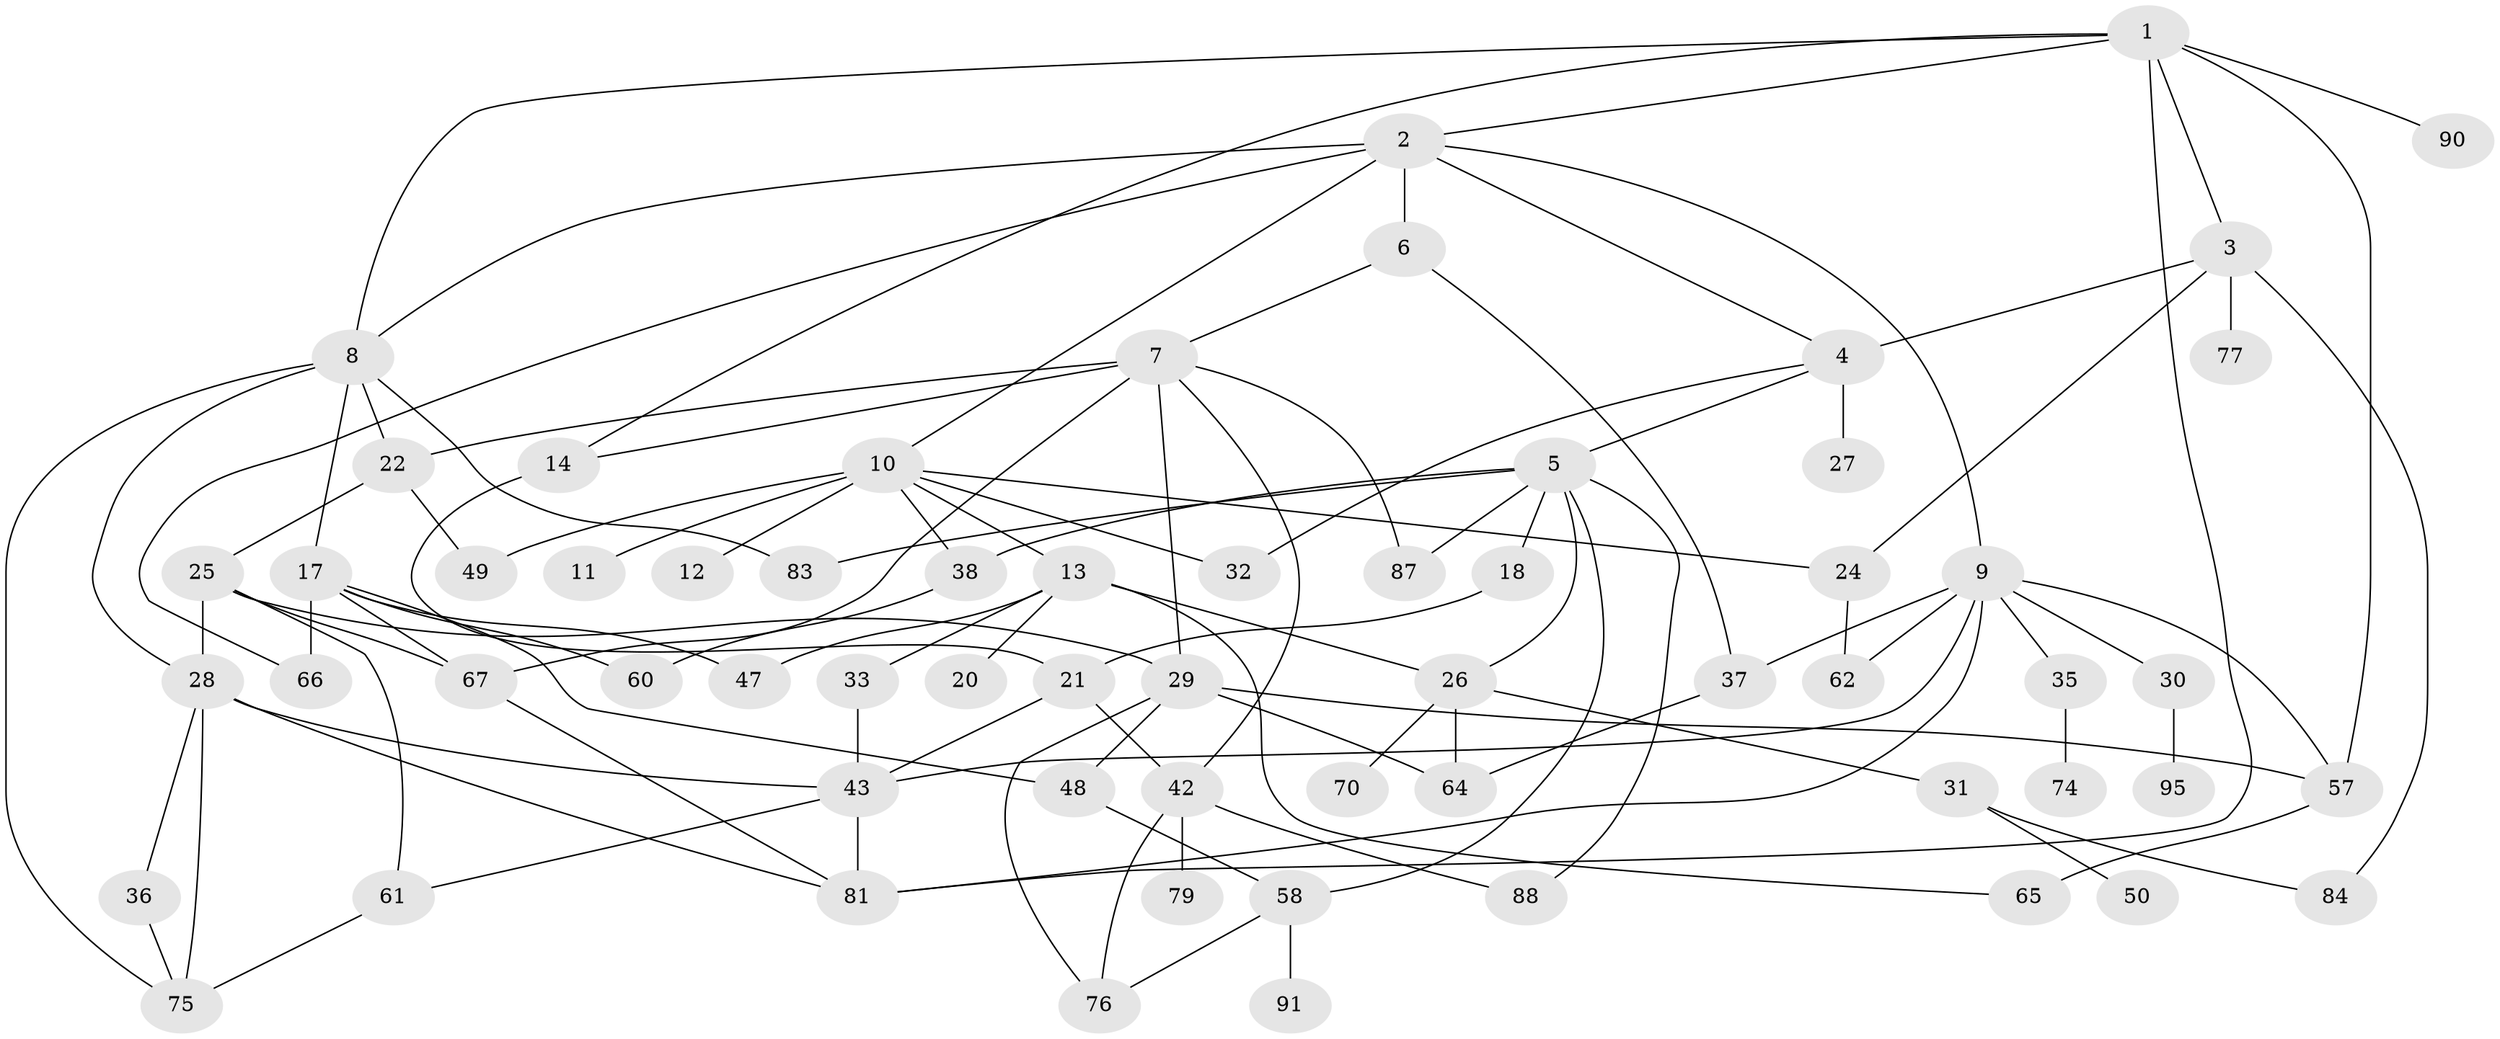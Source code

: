 // original degree distribution, {6: 0.0625, 7: 0.020833333333333332, 5: 0.08333333333333333, 3: 0.20833333333333334, 4: 0.10416666666666667, 10: 0.010416666666666666, 2: 0.34375, 1: 0.16666666666666666}
// Generated by graph-tools (version 1.1) at 2025/41/03/06/25 10:41:29]
// undirected, 62 vertices, 105 edges
graph export_dot {
graph [start="1"]
  node [color=gray90,style=filled];
  1 [super="+44"];
  2;
  3 [super="+19"];
  4 [super="+39"];
  5 [super="+15"];
  6;
  7 [super="+23"];
  8 [super="+63"];
  9 [super="+46"];
  10 [super="+72"];
  11 [super="+85"];
  12;
  13 [super="+40"];
  14 [super="+16"];
  17 [super="+96"];
  18 [super="+59"];
  20;
  21 [super="+55"];
  22 [super="+54"];
  24;
  25 [super="+41"];
  26 [super="+56"];
  27;
  28 [super="+34"];
  29 [super="+51"];
  30;
  31;
  32;
  33;
  35;
  36;
  37 [super="+73"];
  38 [super="+53"];
  42 [super="+52"];
  43 [super="+45"];
  47;
  48;
  49 [super="+89"];
  50;
  57 [super="+71"];
  58 [super="+68"];
  60;
  61;
  62 [super="+69"];
  64;
  65 [super="+78"];
  66;
  67;
  70 [super="+82"];
  74;
  75 [super="+80"];
  76 [super="+86"];
  77 [super="+94"];
  79 [super="+93"];
  81 [super="+92"];
  83;
  84;
  87;
  88;
  90;
  91;
  95;
  1 -- 2;
  1 -- 3;
  1 -- 8;
  1 -- 57;
  1 -- 14;
  1 -- 81;
  1 -- 90;
  2 -- 6;
  2 -- 9;
  2 -- 10;
  2 -- 8;
  2 -- 66;
  2 -- 4;
  3 -- 4;
  3 -- 24;
  3 -- 77;
  3 -- 84;
  4 -- 5;
  4 -- 27;
  4 -- 32;
  5 -- 18;
  5 -- 26;
  5 -- 58;
  5 -- 83;
  5 -- 88;
  5 -- 38;
  5 -- 87;
  6 -- 7;
  6 -- 37;
  7 -- 14;
  7 -- 22;
  7 -- 67;
  7 -- 87;
  7 -- 42;
  7 -- 29;
  8 -- 17;
  8 -- 22;
  8 -- 75;
  8 -- 83;
  8 -- 28;
  9 -- 30;
  9 -- 35;
  9 -- 81;
  9 -- 57;
  9 -- 37;
  9 -- 62;
  9 -- 43;
  10 -- 11;
  10 -- 12;
  10 -- 13;
  10 -- 38 [weight=2];
  10 -- 49;
  10 -- 24;
  10 -- 32;
  13 -- 20;
  13 -- 33;
  13 -- 47;
  13 -- 26;
  13 -- 65;
  14 -- 21;
  17 -- 48;
  17 -- 60;
  17 -- 66;
  17 -- 67;
  17 -- 47;
  18 -- 21;
  21 -- 42;
  21 -- 43;
  22 -- 25;
  22 -- 49;
  24 -- 62;
  25 -- 28;
  25 -- 61;
  25 -- 67;
  25 -- 29;
  26 -- 31;
  26 -- 70;
  26 -- 64;
  28 -- 36;
  28 -- 81;
  28 -- 75;
  28 -- 43;
  29 -- 48;
  29 -- 64;
  29 -- 76;
  29 -- 57;
  30 -- 95;
  31 -- 50;
  31 -- 84;
  33 -- 43;
  35 -- 74;
  36 -- 75;
  37 -- 64;
  38 -- 60;
  42 -- 76;
  42 -- 79;
  42 -- 88;
  43 -- 81;
  43 -- 61;
  48 -- 58;
  57 -- 65 [weight=2];
  58 -- 91;
  58 -- 76;
  61 -- 75;
  67 -- 81;
}
